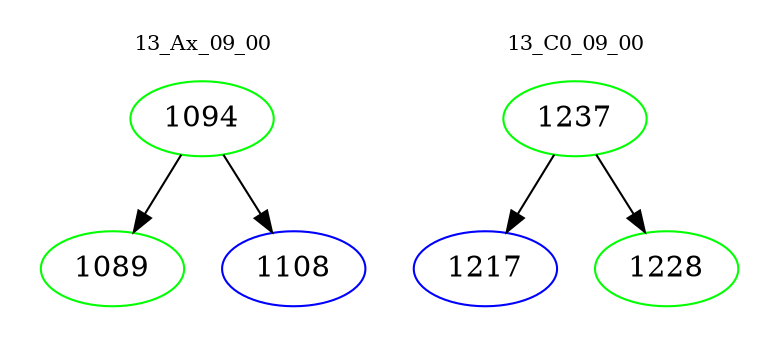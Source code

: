 digraph{
subgraph cluster_0 {
color = white
label = "13_Ax_09_00";
fontsize=10;
T0_1094 [label="1094", color="green"]
T0_1094 -> T0_1089 [color="black"]
T0_1089 [label="1089", color="green"]
T0_1094 -> T0_1108 [color="black"]
T0_1108 [label="1108", color="blue"]
}
subgraph cluster_1 {
color = white
label = "13_C0_09_00";
fontsize=10;
T1_1237 [label="1237", color="green"]
T1_1237 -> T1_1217 [color="black"]
T1_1217 [label="1217", color="blue"]
T1_1237 -> T1_1228 [color="black"]
T1_1228 [label="1228", color="green"]
}
}
